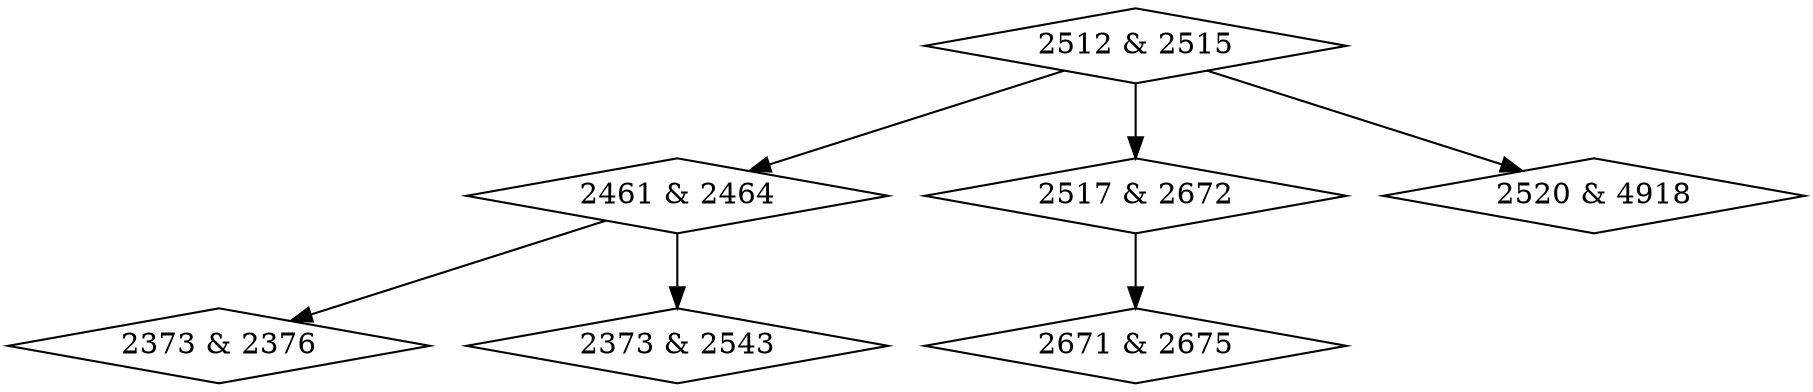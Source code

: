digraph {
0 [label = "2373 & 2376", shape = diamond];
1 [label = "2373 & 2543", shape = diamond];
2 [label = "2461 & 2464", shape = diamond];
3 [label = "2512 & 2515", shape = diamond];
4 [label = "2517 & 2672", shape = diamond];
5 [label = "2520 & 4918", shape = diamond];
6 [label = "2671 & 2675", shape = diamond];
2->0;
2->1;
3->2;
3->4;
3->5;
4->6;
}
